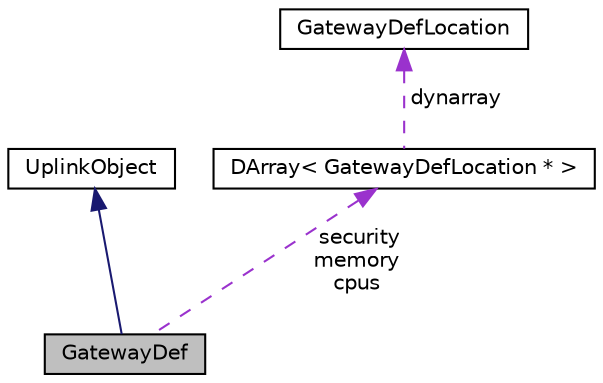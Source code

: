 digraph "GatewayDef"
{
 // LATEX_PDF_SIZE
  edge [fontname="Helvetica",fontsize="10",labelfontname="Helvetica",labelfontsize="10"];
  node [fontname="Helvetica",fontsize="10",shape=record];
  Node1 [label="GatewayDef",height=0.2,width=0.4,color="black", fillcolor="grey75", style="filled", fontcolor="black",tooltip=" "];
  Node2 -> Node1 [dir="back",color="midnightblue",fontsize="10",style="solid"];
  Node2 [label="UplinkObject",height=0.2,width=0.4,color="black", fillcolor="white", style="filled",URL="$classUplinkObject.html",tooltip="UplinkObject base class."];
  Node3 -> Node1 [dir="back",color="darkorchid3",fontsize="10",style="dashed",label=" security\nmemory\ncpus" ];
  Node3 [label="DArray\< GatewayDefLocation * \>",height=0.2,width=0.4,color="black", fillcolor="white", style="filled",URL="$classDArray.html",tooltip=" "];
  Node4 -> Node3 [dir="back",color="darkorchid3",fontsize="10",style="dashed",label=" dynarray" ];
  Node4 [label="GatewayDefLocation",height=0.2,width=0.4,color="black", fillcolor="white", style="filled",URL="$structGatewayDefLocation.html",tooltip=" "];
}
